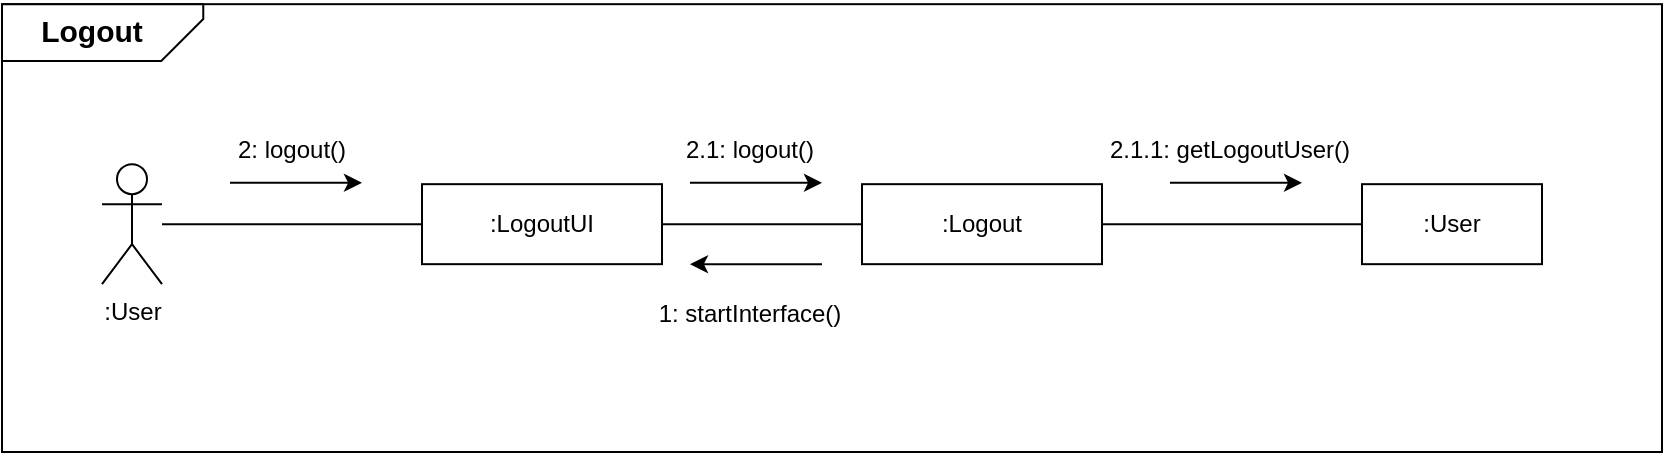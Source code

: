 <mxfile version="26.2.15">
  <diagram name="페이지-1" id="M_K9FoqL9HCVidbHZJs2">
    <mxGraphModel dx="1017" dy="471" grid="1" gridSize="10" guides="1" tooltips="1" connect="1" arrows="1" fold="1" page="1" pageScale="1" pageWidth="200" pageHeight="200" math="0" shadow="0">
      <root>
        <mxCell id="0" />
        <mxCell id="1" parent="0" />
        <mxCell id="UwfPKaDWVZ4-B8zDV_DR-1" value="" style="rounded=0;whiteSpace=wrap;html=1;" parent="1" vertex="1">
          <mxGeometry x="-360" y="56.09" width="830" height="223.91" as="geometry" />
        </mxCell>
        <mxCell id="UwfPKaDWVZ4-B8zDV_DR-2" value=":User" style="shape=umlActor;verticalLabelPosition=bottom;verticalAlign=top;html=1;outlineConnect=0;" parent="1" vertex="1">
          <mxGeometry x="-310" y="136.085" width="30" height="60" as="geometry" />
        </mxCell>
        <mxCell id="UwfPKaDWVZ4-B8zDV_DR-3" value=":LogoutUI" style="rounded=0;whiteSpace=wrap;html=1;" parent="1" vertex="1">
          <mxGeometry x="-150" y="146.085" width="120" height="40" as="geometry" />
        </mxCell>
        <mxCell id="UwfPKaDWVZ4-B8zDV_DR-4" value=":Logout" style="rounded=0;whiteSpace=wrap;html=1;" parent="1" vertex="1">
          <mxGeometry x="70" y="146.085" width="120" height="40" as="geometry" />
        </mxCell>
        <mxCell id="UwfPKaDWVZ4-B8zDV_DR-5" value="" style="endArrow=none;html=1;rounded=0;exitX=1;exitY=0.5;exitDx=0;exitDy=0;entryX=0;entryY=0.5;entryDx=0;entryDy=0;" parent="1" source="UwfPKaDWVZ4-B8zDV_DR-3" target="UwfPKaDWVZ4-B8zDV_DR-4" edge="1">
          <mxGeometry width="50" height="50" relative="1" as="geometry">
            <mxPoint x="10" y="216.085" as="sourcePoint" />
            <mxPoint x="60" y="166.085" as="targetPoint" />
          </mxGeometry>
        </mxCell>
        <mxCell id="UwfPKaDWVZ4-B8zDV_DR-6" value="" style="endArrow=none;html=1;rounded=0;entryX=0;entryY=0.5;entryDx=0;entryDy=0;" parent="1" source="UwfPKaDWVZ4-B8zDV_DR-2" target="UwfPKaDWVZ4-B8zDV_DR-3" edge="1">
          <mxGeometry width="50" height="50" relative="1" as="geometry">
            <mxPoint x="10" y="216.085" as="sourcePoint" />
            <mxPoint x="60" y="166.085" as="targetPoint" />
          </mxGeometry>
        </mxCell>
        <mxCell id="UwfPKaDWVZ4-B8zDV_DR-7" value=":User" style="rounded=0;whiteSpace=wrap;html=1;" parent="1" vertex="1">
          <mxGeometry x="320" y="146.085" width="90" height="40" as="geometry" />
        </mxCell>
        <mxCell id="UwfPKaDWVZ4-B8zDV_DR-8" value="" style="endArrow=none;html=1;rounded=0;entryX=1;entryY=0.5;entryDx=0;entryDy=0;exitX=0;exitY=0.5;exitDx=0;exitDy=0;" parent="1" source="UwfPKaDWVZ4-B8zDV_DR-7" target="UwfPKaDWVZ4-B8zDV_DR-4" edge="1">
          <mxGeometry width="50" height="50" relative="1" as="geometry">
            <mxPoint x="240" y="296.085" as="sourcePoint" />
            <mxPoint x="70" y="166.085" as="targetPoint" />
          </mxGeometry>
        </mxCell>
        <mxCell id="UwfPKaDWVZ4-B8zDV_DR-9" value="" style="endArrow=classic;html=1;rounded=0;" parent="1" edge="1">
          <mxGeometry width="50" height="50" relative="1" as="geometry">
            <mxPoint x="50" y="186.085" as="sourcePoint" />
            <mxPoint x="-16" y="186.085" as="targetPoint" />
          </mxGeometry>
        </mxCell>
        <mxCell id="UwfPKaDWVZ4-B8zDV_DR-10" value="" style="group" parent="1" vertex="1" connectable="0">
          <mxGeometry x="-359.995" y="76.09" width="167.5" height="82.82" as="geometry" />
        </mxCell>
        <mxCell id="UwfPKaDWVZ4-B8zDV_DR-11" value="" style="shape=card;whiteSpace=wrap;html=1;rotation=90;direction=south;size=21;" parent="UwfPKaDWVZ4-B8zDV_DR-10" vertex="1">
          <mxGeometry x="36.09" y="-56.09" width="28.44" height="100.64" as="geometry" />
        </mxCell>
        <mxCell id="UwfPKaDWVZ4-B8zDV_DR-12" value="&lt;span style=&quot;font-size: 15px;&quot;&gt;&lt;b&gt;Logout&lt;/b&gt;&lt;/span&gt;" style="text;html=1;align=center;verticalAlign=middle;whiteSpace=wrap;rounded=0;" parent="UwfPKaDWVZ4-B8zDV_DR-10" vertex="1">
          <mxGeometry x="0.005" y="-21.995" width="90" height="30" as="geometry" />
        </mxCell>
        <mxCell id="UwfPKaDWVZ4-B8zDV_DR-13" value="1: startInterface()" style="text;html=1;align=center;verticalAlign=middle;whiteSpace=wrap;rounded=0;" parent="1" vertex="1">
          <mxGeometry x="-46" y="196.085" width="120" height="30" as="geometry" />
        </mxCell>
        <mxCell id="UwfPKaDWVZ4-B8zDV_DR-16" value="" style="endArrow=classic;html=1;rounded=0;" parent="1" edge="1">
          <mxGeometry width="50" height="50" relative="1" as="geometry">
            <mxPoint x="-16" y="145.415" as="sourcePoint" />
            <mxPoint x="50" y="145.415" as="targetPoint" />
          </mxGeometry>
        </mxCell>
        <mxCell id="UwfPKaDWVZ4-B8zDV_DR-17" value="" style="endArrow=classic;html=1;rounded=0;" parent="1" edge="1">
          <mxGeometry width="50" height="50" relative="1" as="geometry">
            <mxPoint x="-246" y="145.415" as="sourcePoint" />
            <mxPoint x="-180" y="145.415" as="targetPoint" />
          </mxGeometry>
        </mxCell>
        <mxCell id="UwfPKaDWVZ4-B8zDV_DR-18" value="2: logout()" style="text;html=1;align=center;verticalAlign=middle;whiteSpace=wrap;rounded=0;" parent="1" vertex="1">
          <mxGeometry x="-280" y="114.085" width="130" height="30" as="geometry" />
        </mxCell>
        <mxCell id="UwfPKaDWVZ4-B8zDV_DR-21" value="2.1: logout()" style="text;html=1;align=center;verticalAlign=middle;whiteSpace=wrap;rounded=0;" parent="1" vertex="1">
          <mxGeometry x="-59" y="114.085" width="146" height="30" as="geometry" />
        </mxCell>
        <mxCell id="UwfPKaDWVZ4-B8zDV_DR-26" value="" style="endArrow=classic;html=1;rounded=0;" parent="1" edge="1">
          <mxGeometry width="50" height="50" relative="1" as="geometry">
            <mxPoint x="224" y="145.415" as="sourcePoint" />
            <mxPoint x="290" y="145.415" as="targetPoint" />
          </mxGeometry>
        </mxCell>
        <mxCell id="UwfPKaDWVZ4-B8zDV_DR-27" value="2.1.1: getLogoutUser()" style="text;html=1;align=center;verticalAlign=middle;whiteSpace=wrap;rounded=0;" parent="1" vertex="1">
          <mxGeometry x="181" y="114.085" width="146" height="30" as="geometry" />
        </mxCell>
      </root>
    </mxGraphModel>
  </diagram>
</mxfile>
